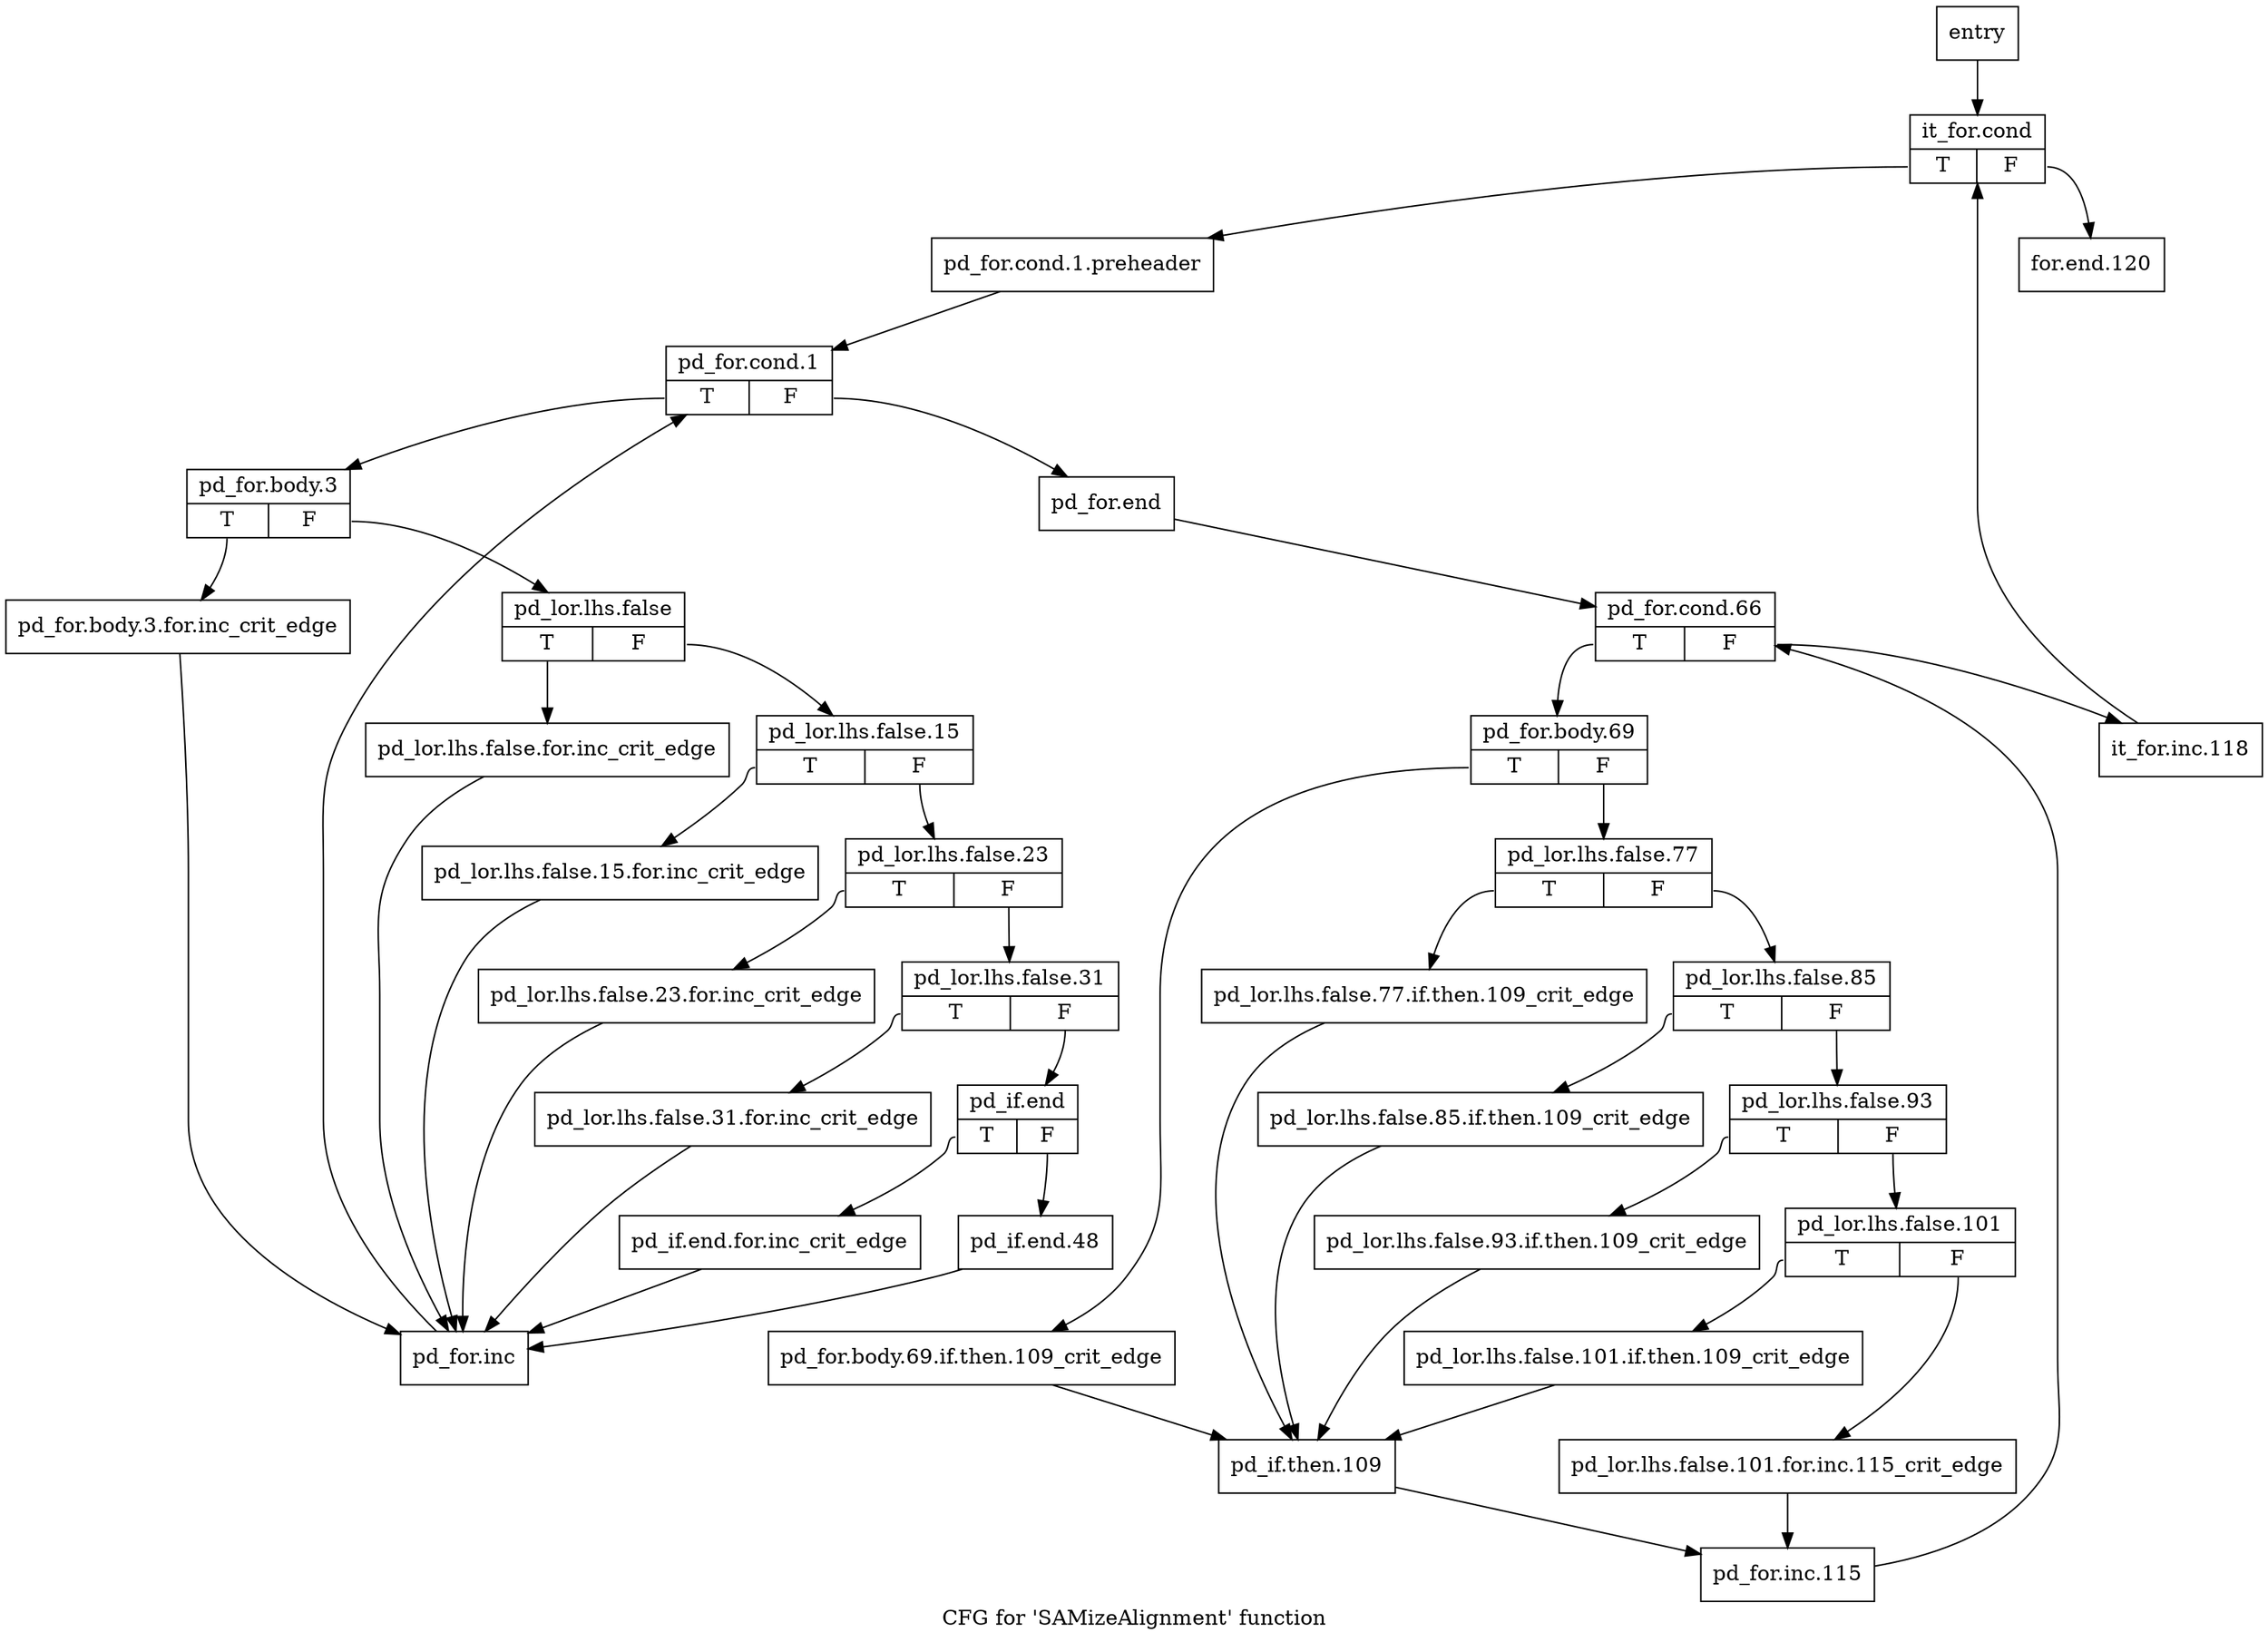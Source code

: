 digraph "CFG for 'SAMizeAlignment' function" {
	label="CFG for 'SAMizeAlignment' function";

	Node0x2bde830 [shape=record,label="{entry}"];
	Node0x2bde830 -> Node0x2bde880;
	Node0x2bde880 [shape=record,label="{it_for.cond|{<s0>T|<s1>F}}"];
	Node0x2bde880:s0 -> Node0x2bde8d0;
	Node0x2bde880:s1 -> Node0x2bdf2d0;
	Node0x2bde8d0 [shape=record,label="{pd_for.cond.1.preheader}"];
	Node0x2bde8d0 -> Node0x2bde920;
	Node0x2bde920 [shape=record,label="{pd_for.cond.1|{<s0>T|<s1>F}}"];
	Node0x2bde920:s0 -> Node0x2bde970;
	Node0x2bde920:s1 -> Node0x2bdedd0;
	Node0x2bde970 [shape=record,label="{pd_for.body.3|{<s0>T|<s1>F}}"];
	Node0x2bde970:s0 -> Node0x2bde9c0;
	Node0x2bde970:s1 -> Node0x2bdea10;
	Node0x2bde9c0 [shape=record,label="{pd_for.body.3.for.inc_crit_edge}"];
	Node0x2bde9c0 -> Node0x2bded80;
	Node0x2bdea10 [shape=record,label="{pd_lor.lhs.false|{<s0>T|<s1>F}}"];
	Node0x2bdea10:s0 -> Node0x2bdea60;
	Node0x2bdea10:s1 -> Node0x2bdeab0;
	Node0x2bdea60 [shape=record,label="{pd_lor.lhs.false.for.inc_crit_edge}"];
	Node0x2bdea60 -> Node0x2bded80;
	Node0x2bdeab0 [shape=record,label="{pd_lor.lhs.false.15|{<s0>T|<s1>F}}"];
	Node0x2bdeab0:s0 -> Node0x2bdeb00;
	Node0x2bdeab0:s1 -> Node0x2bdeb50;
	Node0x2bdeb00 [shape=record,label="{pd_lor.lhs.false.15.for.inc_crit_edge}"];
	Node0x2bdeb00 -> Node0x2bded80;
	Node0x2bdeb50 [shape=record,label="{pd_lor.lhs.false.23|{<s0>T|<s1>F}}"];
	Node0x2bdeb50:s0 -> Node0x2bdeba0;
	Node0x2bdeb50:s1 -> Node0x2bdebf0;
	Node0x2bdeba0 [shape=record,label="{pd_lor.lhs.false.23.for.inc_crit_edge}"];
	Node0x2bdeba0 -> Node0x2bded80;
	Node0x2bdebf0 [shape=record,label="{pd_lor.lhs.false.31|{<s0>T|<s1>F}}"];
	Node0x2bdebf0:s0 -> Node0x2bdec40;
	Node0x2bdebf0:s1 -> Node0x2bdec90;
	Node0x2bdec40 [shape=record,label="{pd_lor.lhs.false.31.for.inc_crit_edge}"];
	Node0x2bdec40 -> Node0x2bded80;
	Node0x2bdec90 [shape=record,label="{pd_if.end|{<s0>T|<s1>F}}"];
	Node0x2bdec90:s0 -> Node0x2bdece0;
	Node0x2bdec90:s1 -> Node0x2bded30;
	Node0x2bdece0 [shape=record,label="{pd_if.end.for.inc_crit_edge}"];
	Node0x2bdece0 -> Node0x2bded80;
	Node0x2bded30 [shape=record,label="{pd_if.end.48}"];
	Node0x2bded30 -> Node0x2bded80;
	Node0x2bded80 [shape=record,label="{pd_for.inc}"];
	Node0x2bded80 -> Node0x2bde920;
	Node0x2bdedd0 [shape=record,label="{pd_for.end}"];
	Node0x2bdedd0 -> Node0x2bdee20;
	Node0x2bdee20 [shape=record,label="{pd_for.cond.66|{<s0>T|<s1>F}}"];
	Node0x2bdee20:s0 -> Node0x2bdee70;
	Node0x2bdee20:s1 -> Node0x2bdf280;
	Node0x2bdee70 [shape=record,label="{pd_for.body.69|{<s0>T|<s1>F}}"];
	Node0x2bdee70:s0 -> Node0x2bdeec0;
	Node0x2bdee70:s1 -> Node0x2bdef10;
	Node0x2bdeec0 [shape=record,label="{pd_for.body.69.if.then.109_crit_edge}"];
	Node0x2bdeec0 -> Node0x2bdf1e0;
	Node0x2bdef10 [shape=record,label="{pd_lor.lhs.false.77|{<s0>T|<s1>F}}"];
	Node0x2bdef10:s0 -> Node0x2bdef60;
	Node0x2bdef10:s1 -> Node0x2bdefb0;
	Node0x2bdef60 [shape=record,label="{pd_lor.lhs.false.77.if.then.109_crit_edge}"];
	Node0x2bdef60 -> Node0x2bdf1e0;
	Node0x2bdefb0 [shape=record,label="{pd_lor.lhs.false.85|{<s0>T|<s1>F}}"];
	Node0x2bdefb0:s0 -> Node0x2bdf000;
	Node0x2bdefb0:s1 -> Node0x2bdf050;
	Node0x2bdf000 [shape=record,label="{pd_lor.lhs.false.85.if.then.109_crit_edge}"];
	Node0x2bdf000 -> Node0x2bdf1e0;
	Node0x2bdf050 [shape=record,label="{pd_lor.lhs.false.93|{<s0>T|<s1>F}}"];
	Node0x2bdf050:s0 -> Node0x2bdf0a0;
	Node0x2bdf050:s1 -> Node0x2bdf0f0;
	Node0x2bdf0a0 [shape=record,label="{pd_lor.lhs.false.93.if.then.109_crit_edge}"];
	Node0x2bdf0a0 -> Node0x2bdf1e0;
	Node0x2bdf0f0 [shape=record,label="{pd_lor.lhs.false.101|{<s0>T|<s1>F}}"];
	Node0x2bdf0f0:s0 -> Node0x2bdf190;
	Node0x2bdf0f0:s1 -> Node0x2bdf140;
	Node0x2bdf140 [shape=record,label="{pd_lor.lhs.false.101.for.inc.115_crit_edge}"];
	Node0x2bdf140 -> Node0x2bdf230;
	Node0x2bdf190 [shape=record,label="{pd_lor.lhs.false.101.if.then.109_crit_edge}"];
	Node0x2bdf190 -> Node0x2bdf1e0;
	Node0x2bdf1e0 [shape=record,label="{pd_if.then.109}"];
	Node0x2bdf1e0 -> Node0x2bdf230;
	Node0x2bdf230 [shape=record,label="{pd_for.inc.115}"];
	Node0x2bdf230 -> Node0x2bdee20;
	Node0x2bdf280 [shape=record,label="{it_for.inc.118}"];
	Node0x2bdf280 -> Node0x2bde880;
	Node0x2bdf2d0 [shape=record,label="{for.end.120}"];
}
